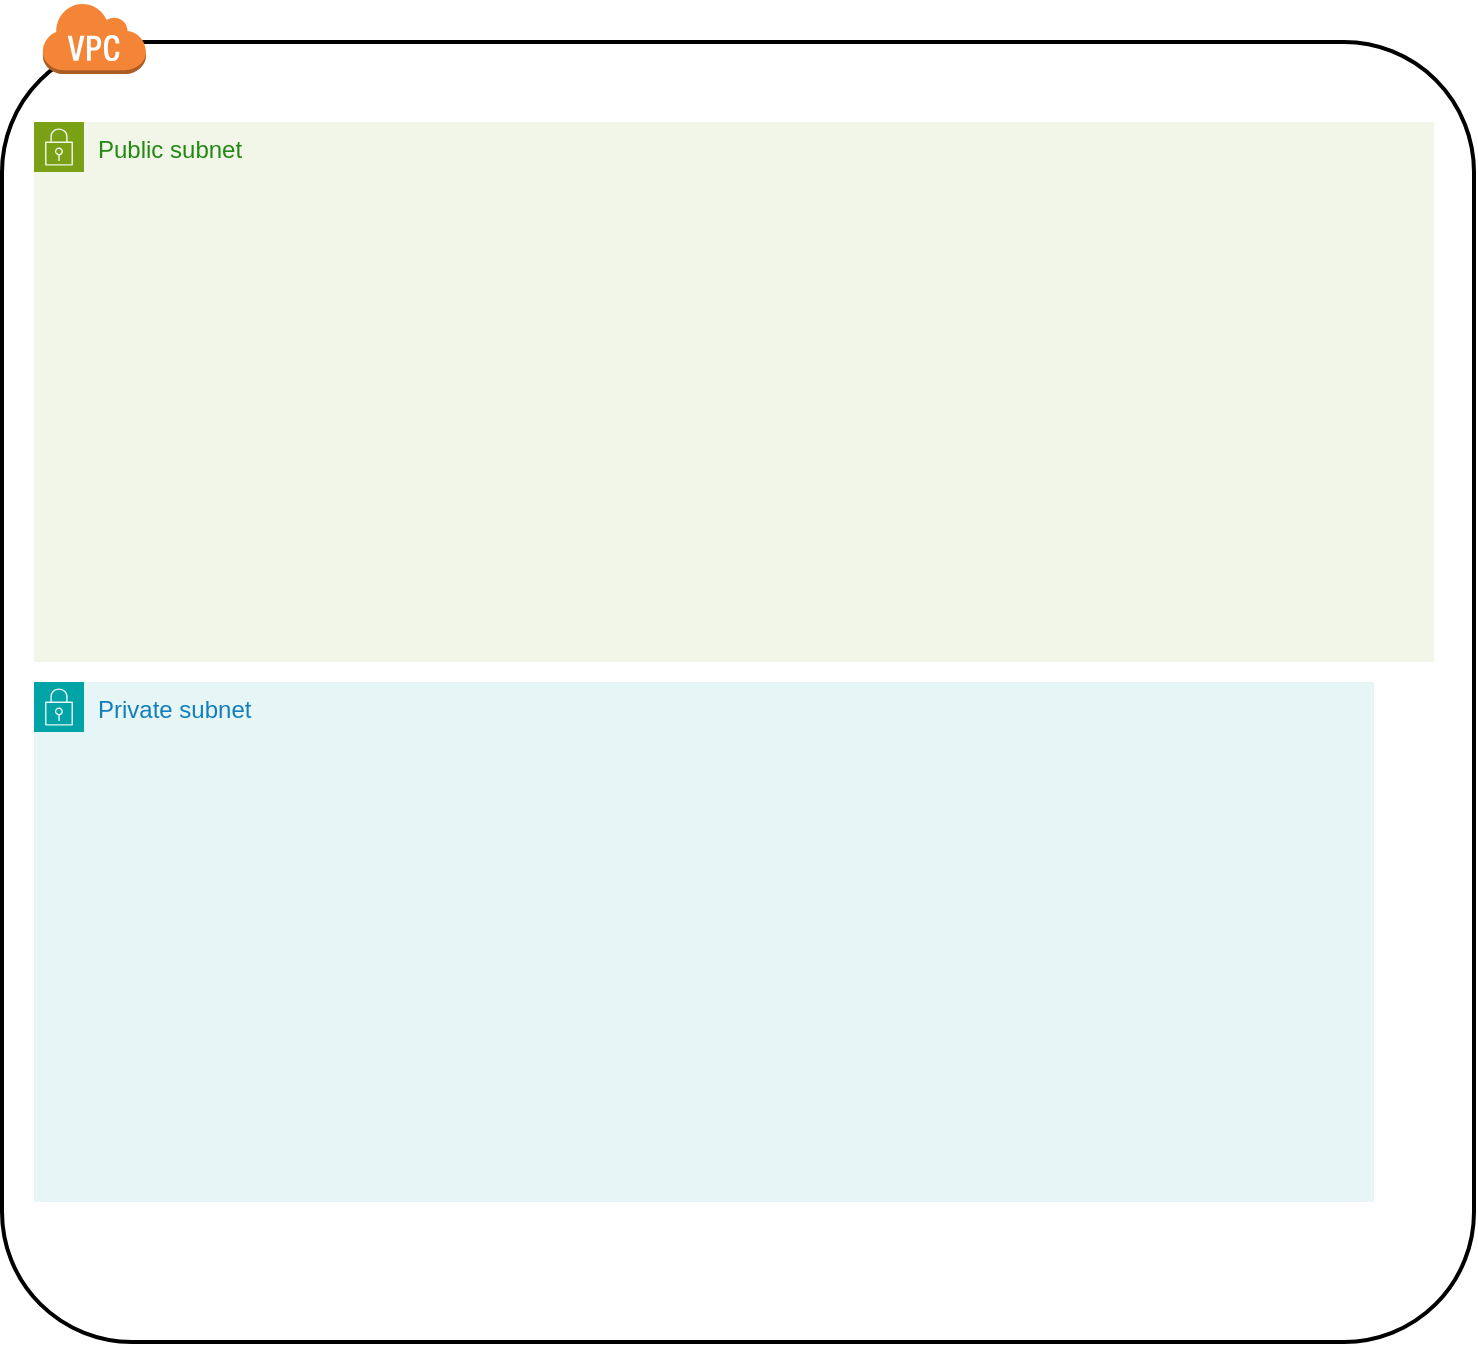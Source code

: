 <mxfile version="24.4.0" type="github">
  <diagram name="Página-1" id="8v2wIntB7Di-KM_Sed32">
    <mxGraphModel dx="1591" dy="705" grid="1" gridSize="10" guides="1" tooltips="1" connect="1" arrows="1" fold="1" page="1" pageScale="1" pageWidth="827" pageHeight="1169" math="0" shadow="0">
      <root>
        <mxCell id="0" />
        <mxCell id="1" parent="0" />
        <mxCell id="DI2Dq1SdWoN4KxtVBqob-2" value="Public subnet" style="points=[[0,0],[0.25,0],[0.5,0],[0.75,0],[1,0],[1,0.25],[1,0.5],[1,0.75],[1,1],[0.75,1],[0.5,1],[0.25,1],[0,1],[0,0.75],[0,0.5],[0,0.25]];outlineConnect=0;gradientColor=none;html=1;whiteSpace=wrap;fontSize=12;fontStyle=0;container=1;pointerEvents=0;collapsible=0;recursiveResize=0;shape=mxgraph.aws4.group;grIcon=mxgraph.aws4.group_security_group;grStroke=0;strokeColor=#7AA116;fillColor=#F2F6E8;verticalAlign=top;align=left;spacingLeft=30;fontColor=#248814;dashed=0;" parent="1" vertex="1">
          <mxGeometry x="80" y="140" width="700" height="270" as="geometry" />
        </mxCell>
        <mxCell id="1Gf3KYxV2N9YLUxd1ll3-1" value="" style="rounded=1;arcSize=10;dashed=0;fillColor=none;gradientColor=none;strokeWidth=2;" vertex="1" parent="DI2Dq1SdWoN4KxtVBqob-2">
          <mxGeometry x="-16" y="-40" width="736" height="650" as="geometry" />
        </mxCell>
        <mxCell id="1Gf3KYxV2N9YLUxd1ll3-2" value="" style="dashed=0;html=1;shape=mxgraph.aws3.virtual_private_cloud;fillColor=#F58536;gradientColor=none;dashed=0;" vertex="1" parent="DI2Dq1SdWoN4KxtVBqob-2">
          <mxGeometry x="4" y="-60" width="52" height="36" as="geometry" />
        </mxCell>
        <mxCell id="1Gf3KYxV2N9YLUxd1ll3-3" value="Private subnet" style="points=[[0,0],[0.25,0],[0.5,0],[0.75,0],[1,0],[1,0.25],[1,0.5],[1,0.75],[1,1],[0.75,1],[0.5,1],[0.25,1],[0,1],[0,0.75],[0,0.5],[0,0.25]];outlineConnect=0;gradientColor=none;html=1;whiteSpace=wrap;fontSize=12;fontStyle=0;container=1;pointerEvents=0;collapsible=0;recursiveResize=0;shape=mxgraph.aws4.group;grIcon=mxgraph.aws4.group_security_group;grStroke=0;strokeColor=#00A4A6;fillColor=#E6F6F7;verticalAlign=top;align=left;spacingLeft=30;fontColor=#147EBA;dashed=0;" vertex="1" parent="1">
          <mxGeometry x="80" y="420" width="670" height="260" as="geometry" />
        </mxCell>
      </root>
    </mxGraphModel>
  </diagram>
</mxfile>
